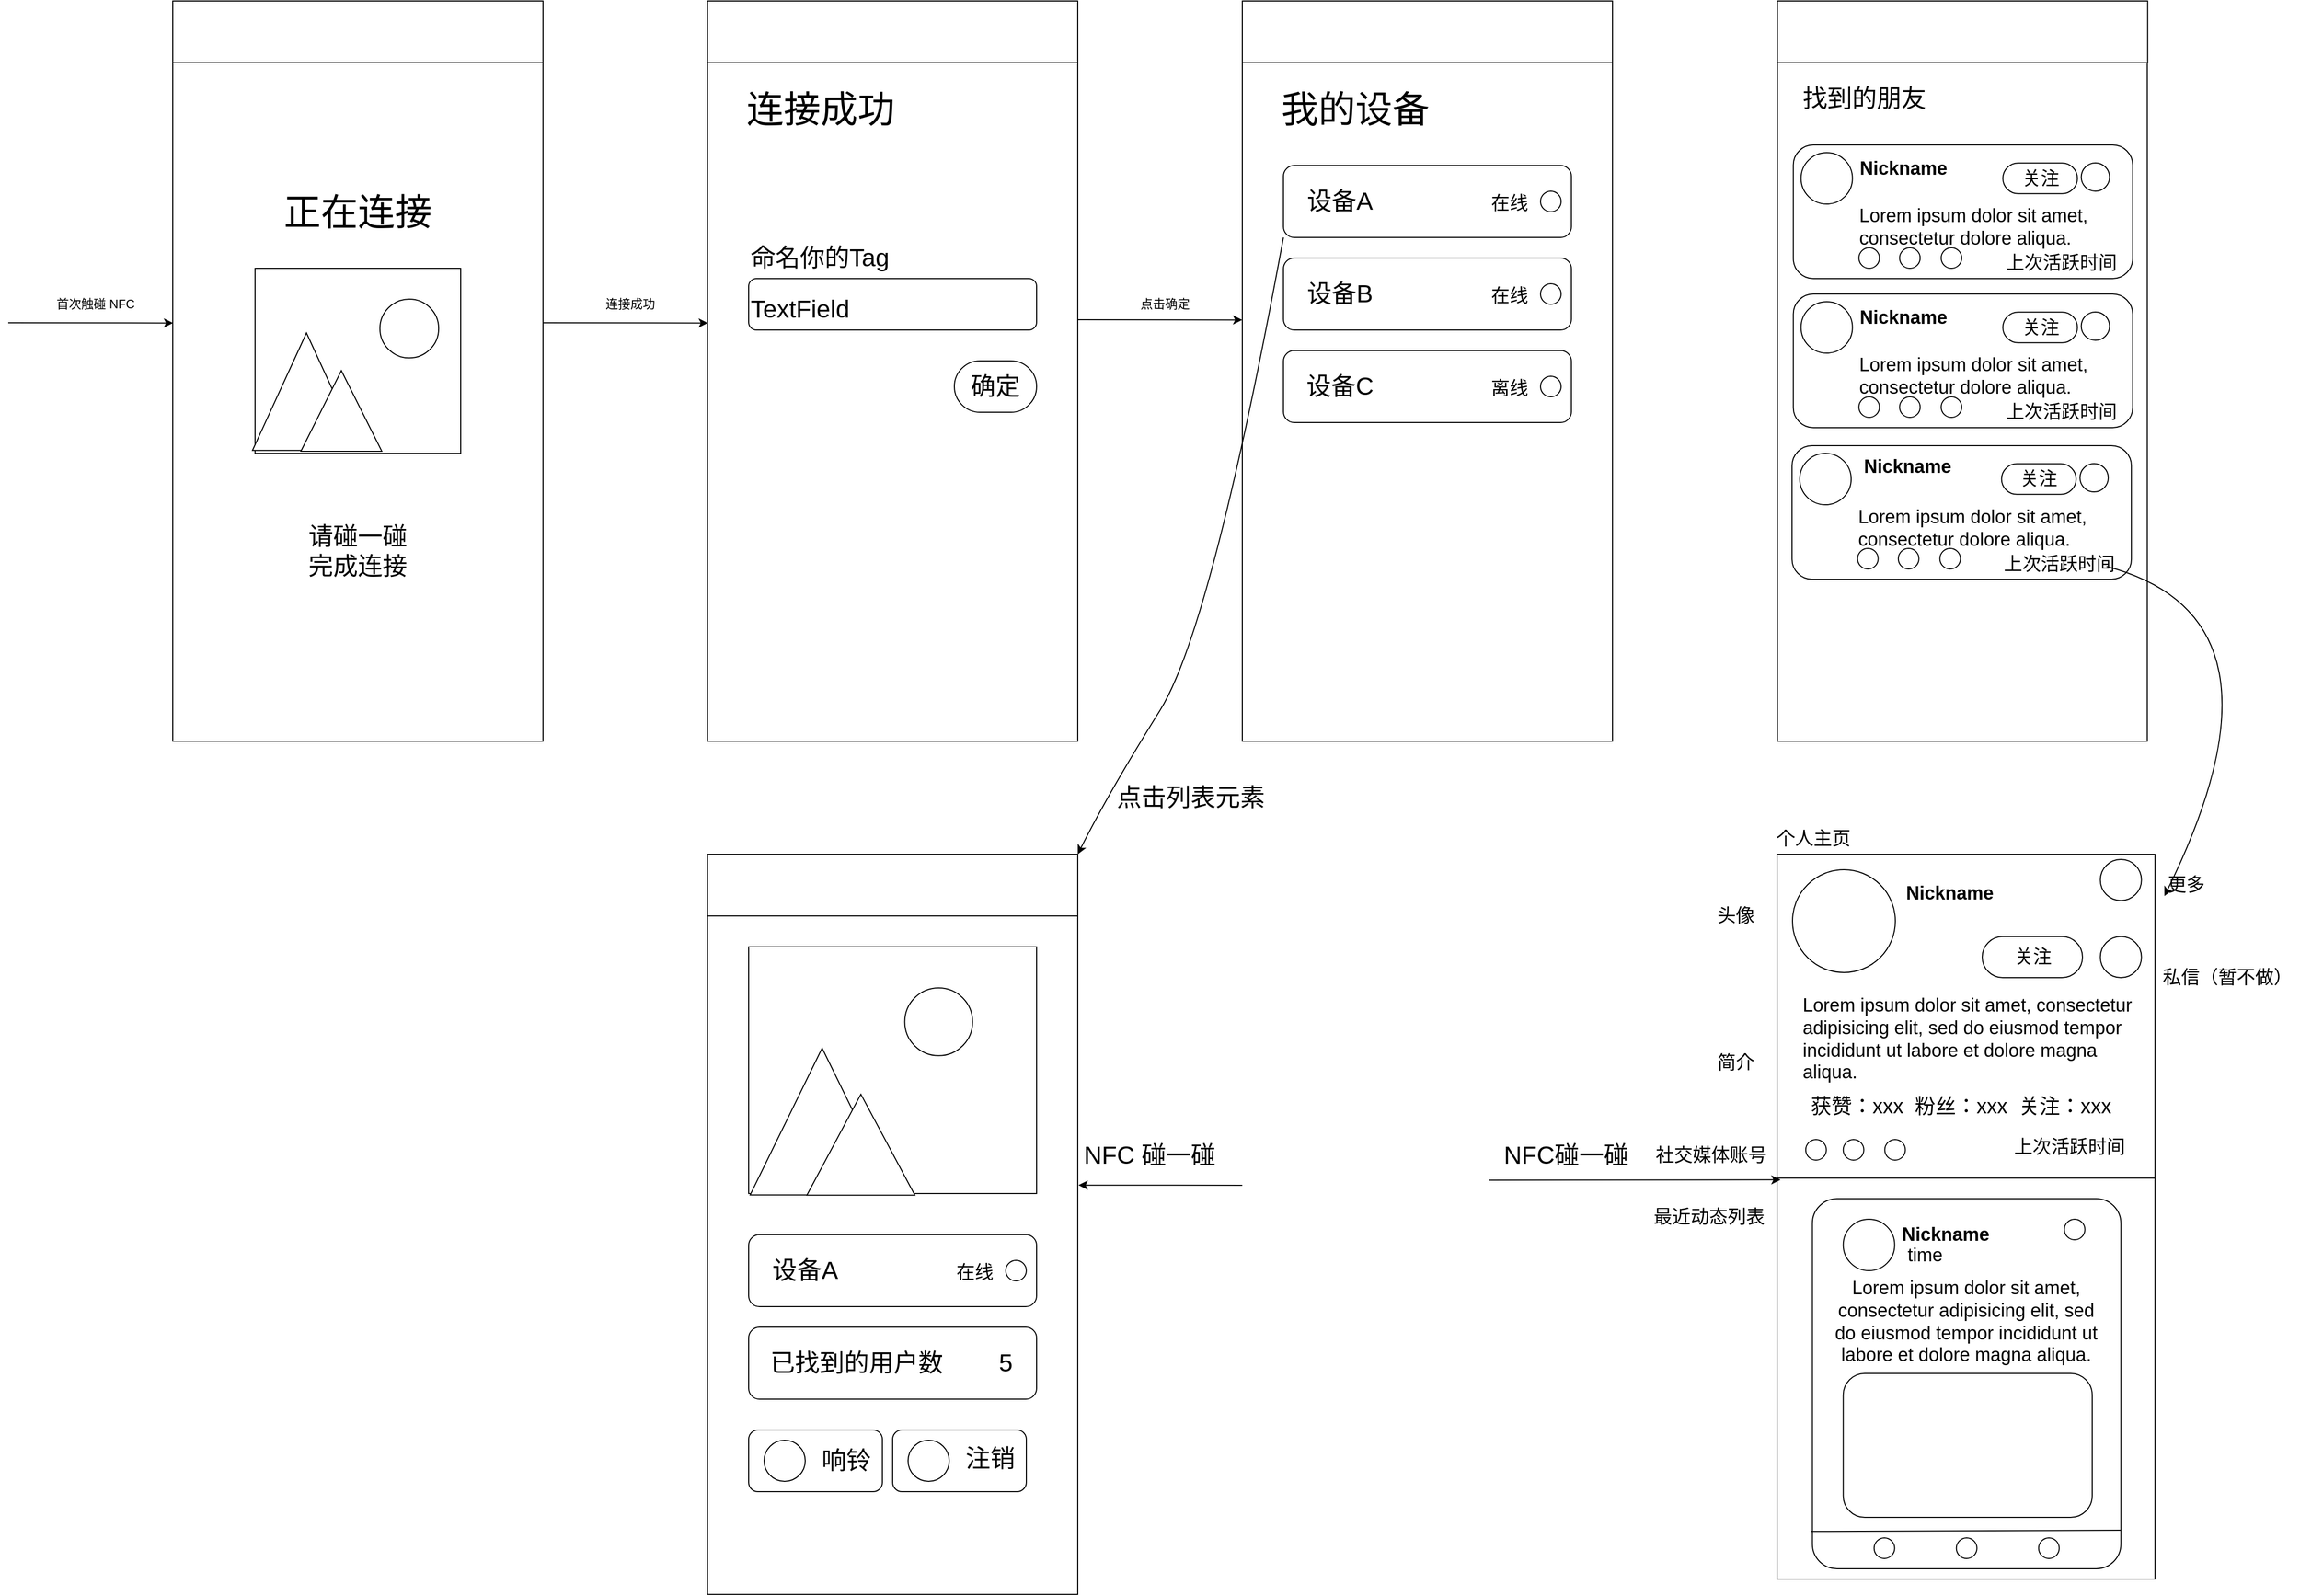 <mxfile version="20.3.1" type="github">
  <diagram id="pW3g_Fj60Vxr3pgX7Nlg" name="第 1 页">
    <mxGraphModel dx="3460" dy="1797" grid="1" gridSize="10" guides="1" tooltips="1" connect="1" arrows="1" fold="1" page="1" pageScale="1" pageWidth="2339" pageHeight="3300" math="0" shadow="0">
      <root>
        <mxCell id="0" />
        <mxCell id="1" parent="0" />
        <mxCell id="3BMHzX2iVYABwi37kjt--1" value="" style="swimlane;startSize=0;" vertex="1" parent="1">
          <mxGeometry x="200" y="80" width="360" height="720" as="geometry" />
        </mxCell>
        <mxCell id="3BMHzX2iVYABwi37kjt--2" value="" style="rounded=0;whiteSpace=wrap;html=1;" vertex="1" parent="3BMHzX2iVYABwi37kjt--1">
          <mxGeometry width="360" height="60" as="geometry" />
        </mxCell>
        <mxCell id="3BMHzX2iVYABwi37kjt--7" value="&lt;font style=&quot;font-size: 36px;&quot;&gt;正在连接&lt;/font&gt;" style="text;html=1;strokeColor=none;fillColor=none;align=center;verticalAlign=middle;whiteSpace=wrap;rounded=0;" vertex="1" parent="3BMHzX2iVYABwi37kjt--1">
          <mxGeometry x="90" y="190" width="180" height="30" as="geometry" />
        </mxCell>
        <mxCell id="3BMHzX2iVYABwi37kjt--141" value="&lt;font style=&quot;font-size: 24px;&quot;&gt;请碰一碰完成连接&lt;/font&gt;" style="text;html=1;strokeColor=none;fillColor=none;align=center;verticalAlign=middle;whiteSpace=wrap;rounded=0;fontSize=12;" vertex="1" parent="3BMHzX2iVYABwi37kjt--1">
          <mxGeometry x="120" y="520" width="120" height="30" as="geometry" />
        </mxCell>
        <mxCell id="3BMHzX2iVYABwi37kjt--147" value="" style="group" vertex="1" connectable="0" parent="3BMHzX2iVYABwi37kjt--1">
          <mxGeometry x="80" y="260" width="200" height="180" as="geometry" />
        </mxCell>
        <mxCell id="3BMHzX2iVYABwi37kjt--143" value="" style="rounded=0;whiteSpace=wrap;html=1;fontSize=18;" vertex="1" parent="3BMHzX2iVYABwi37kjt--147">
          <mxGeometry width="200" height="180" as="geometry" />
        </mxCell>
        <mxCell id="3BMHzX2iVYABwi37kjt--144" value="" style="triangle;whiteSpace=wrap;html=1;fontSize=18;rotation=-90;" vertex="1" parent="3BMHzX2iVYABwi37kjt--147">
          <mxGeometry x="-7.143" y="67.5" width="114.286" height="105" as="geometry" />
        </mxCell>
        <mxCell id="3BMHzX2iVYABwi37kjt--145" value="" style="triangle;whiteSpace=wrap;html=1;fontSize=18;rotation=-90;" vertex="1" parent="3BMHzX2iVYABwi37kjt--147">
          <mxGeometry x="44.643" y="99.375" width="78.571" height="78.75" as="geometry" />
        </mxCell>
        <mxCell id="3BMHzX2iVYABwi37kjt--146" value="" style="ellipse;whiteSpace=wrap;html=1;aspect=fixed;fontSize=18;" vertex="1" parent="3BMHzX2iVYABwi37kjt--147">
          <mxGeometry x="121.429" y="30" width="57.143" height="57.143" as="geometry" />
        </mxCell>
        <mxCell id="3BMHzX2iVYABwi37kjt--4" value="" style="endArrow=classic;html=1;rounded=0;entryX=0.001;entryY=0.435;entryDx=0;entryDy=0;entryPerimeter=0;" edge="1" parent="1" target="3BMHzX2iVYABwi37kjt--1">
          <mxGeometry width="50" height="50" relative="1" as="geometry">
            <mxPoint x="40" y="393" as="sourcePoint" />
            <mxPoint x="540" y="210" as="targetPoint" />
          </mxGeometry>
        </mxCell>
        <mxCell id="3BMHzX2iVYABwi37kjt--6" value="首次触碰 NFC" style="text;html=1;strokeColor=none;fillColor=none;align=center;verticalAlign=middle;whiteSpace=wrap;rounded=0;" vertex="1" parent="1">
          <mxGeometry x="80" y="360" width="90" height="30" as="geometry" />
        </mxCell>
        <mxCell id="3BMHzX2iVYABwi37kjt--9" value="" style="swimlane;startSize=0;" vertex="1" parent="1">
          <mxGeometry x="720" y="80" width="360" height="720" as="geometry" />
        </mxCell>
        <mxCell id="3BMHzX2iVYABwi37kjt--10" value="" style="rounded=0;whiteSpace=wrap;html=1;" vertex="1" parent="3BMHzX2iVYABwi37kjt--9">
          <mxGeometry width="360" height="60" as="geometry" />
        </mxCell>
        <mxCell id="3BMHzX2iVYABwi37kjt--11" value="&lt;font style=&quot;font-size: 36px;&quot;&gt;连接成功&lt;/font&gt;" style="text;html=1;strokeColor=none;fillColor=none;align=center;verticalAlign=middle;whiteSpace=wrap;rounded=0;" vertex="1" parent="3BMHzX2iVYABwi37kjt--9">
          <mxGeometry x="20" y="90" width="180" height="30" as="geometry" />
        </mxCell>
        <mxCell id="3BMHzX2iVYABwi37kjt--15" value="&lt;div style=&quot;&quot;&gt;&lt;span style=&quot;font-size: 24px; background-color: initial;&quot;&gt;TextField&lt;/span&gt;&lt;/div&gt;" style="rounded=1;whiteSpace=wrap;html=1;fontSize=35;align=left;" vertex="1" parent="3BMHzX2iVYABwi37kjt--9">
          <mxGeometry x="40" y="270" width="280" height="50" as="geometry" />
        </mxCell>
        <mxCell id="3BMHzX2iVYABwi37kjt--16" value="&lt;font style=&quot;font-size: 24px;&quot;&gt;命名你的Tag&lt;/font&gt;" style="text;html=1;strokeColor=none;fillColor=none;align=left;verticalAlign=middle;whiteSpace=wrap;rounded=0;fontSize=35;" vertex="1" parent="3BMHzX2iVYABwi37kjt--9">
          <mxGeometry x="40" y="230" width="170" height="30" as="geometry" />
        </mxCell>
        <mxCell id="3BMHzX2iVYABwi37kjt--17" value="确定" style="rounded=1;whiteSpace=wrap;html=1;fontSize=24;arcSize=50;" vertex="1" parent="3BMHzX2iVYABwi37kjt--9">
          <mxGeometry x="240" y="350" width="80" height="50" as="geometry" />
        </mxCell>
        <mxCell id="3BMHzX2iVYABwi37kjt--13" value="" style="endArrow=classic;html=1;rounded=0;entryX=0.001;entryY=0.435;entryDx=0;entryDy=0;entryPerimeter=0;" edge="1" parent="1" target="3BMHzX2iVYABwi37kjt--9">
          <mxGeometry width="50" height="50" relative="1" as="geometry">
            <mxPoint x="560" y="393" as="sourcePoint" />
            <mxPoint x="1060" y="210" as="targetPoint" />
          </mxGeometry>
        </mxCell>
        <mxCell id="3BMHzX2iVYABwi37kjt--14" value="连接成功" style="text;html=1;strokeColor=none;fillColor=none;align=center;verticalAlign=middle;whiteSpace=wrap;rounded=0;" vertex="1" parent="1">
          <mxGeometry x="600" y="360" width="90" height="30" as="geometry" />
        </mxCell>
        <mxCell id="3BMHzX2iVYABwi37kjt--18" value="" style="swimlane;startSize=0;" vertex="1" parent="1">
          <mxGeometry x="1240" y="80" width="360" height="720" as="geometry" />
        </mxCell>
        <mxCell id="3BMHzX2iVYABwi37kjt--19" value="" style="rounded=0;whiteSpace=wrap;html=1;" vertex="1" parent="3BMHzX2iVYABwi37kjt--18">
          <mxGeometry width="360" height="60" as="geometry" />
        </mxCell>
        <mxCell id="3BMHzX2iVYABwi37kjt--20" value="&lt;font style=&quot;font-size: 36px;&quot;&gt;我的设备&lt;/font&gt;" style="text;html=1;strokeColor=none;fillColor=none;align=center;verticalAlign=middle;whiteSpace=wrap;rounded=0;" vertex="1" parent="3BMHzX2iVYABwi37kjt--18">
          <mxGeometry x="20" y="90" width="180" height="30" as="geometry" />
        </mxCell>
        <mxCell id="3BMHzX2iVYABwi37kjt--27" value="" style="rounded=1;whiteSpace=wrap;html=1;fontSize=24;align=left;" vertex="1" parent="3BMHzX2iVYABwi37kjt--18">
          <mxGeometry x="40" y="160" width="280" height="70" as="geometry" />
        </mxCell>
        <mxCell id="3BMHzX2iVYABwi37kjt--28" value="设备A" style="text;html=1;strokeColor=none;fillColor=none;align=center;verticalAlign=middle;whiteSpace=wrap;rounded=0;fontSize=24;" vertex="1" parent="3BMHzX2iVYABwi37kjt--18">
          <mxGeometry x="60" y="180" width="70" height="30" as="geometry" />
        </mxCell>
        <mxCell id="3BMHzX2iVYABwi37kjt--29" value="&lt;font style=&quot;font-size: 18px;&quot;&gt;在线&lt;/font&gt;" style="text;html=1;strokeColor=none;fillColor=none;align=center;verticalAlign=middle;whiteSpace=wrap;rounded=0;fontSize=24;" vertex="1" parent="3BMHzX2iVYABwi37kjt--18">
          <mxGeometry x="230" y="180" width="60" height="30" as="geometry" />
        </mxCell>
        <mxCell id="3BMHzX2iVYABwi37kjt--31" value="" style="ellipse;whiteSpace=wrap;html=1;aspect=fixed;fontSize=18;" vertex="1" parent="3BMHzX2iVYABwi37kjt--18">
          <mxGeometry x="290" y="185" width="20" height="20" as="geometry" />
        </mxCell>
        <mxCell id="3BMHzX2iVYABwi37kjt--36" value="" style="rounded=1;whiteSpace=wrap;html=1;fontSize=24;align=left;" vertex="1" parent="3BMHzX2iVYABwi37kjt--18">
          <mxGeometry x="40" y="250" width="280" height="70" as="geometry" />
        </mxCell>
        <mxCell id="3BMHzX2iVYABwi37kjt--37" value="设备B" style="text;html=1;strokeColor=none;fillColor=none;align=center;verticalAlign=middle;whiteSpace=wrap;rounded=0;fontSize=24;" vertex="1" parent="3BMHzX2iVYABwi37kjt--18">
          <mxGeometry x="60" y="270" width="70" height="30" as="geometry" />
        </mxCell>
        <mxCell id="3BMHzX2iVYABwi37kjt--38" value="&lt;font style=&quot;font-size: 18px;&quot;&gt;在线&lt;/font&gt;" style="text;html=1;strokeColor=none;fillColor=none;align=center;verticalAlign=middle;whiteSpace=wrap;rounded=0;fontSize=24;" vertex="1" parent="3BMHzX2iVYABwi37kjt--18">
          <mxGeometry x="230" y="270" width="60" height="30" as="geometry" />
        </mxCell>
        <mxCell id="3BMHzX2iVYABwi37kjt--39" value="" style="ellipse;whiteSpace=wrap;html=1;aspect=fixed;fontSize=18;" vertex="1" parent="3BMHzX2iVYABwi37kjt--18">
          <mxGeometry x="290" y="275" width="20" height="20" as="geometry" />
        </mxCell>
        <mxCell id="3BMHzX2iVYABwi37kjt--40" value="" style="rounded=1;whiteSpace=wrap;html=1;fontSize=24;align=left;" vertex="1" parent="3BMHzX2iVYABwi37kjt--18">
          <mxGeometry x="40" y="340" width="280" height="70" as="geometry" />
        </mxCell>
        <mxCell id="3BMHzX2iVYABwi37kjt--41" value="设备C" style="text;html=1;strokeColor=none;fillColor=none;align=center;verticalAlign=middle;whiteSpace=wrap;rounded=0;fontSize=24;" vertex="1" parent="3BMHzX2iVYABwi37kjt--18">
          <mxGeometry x="60" y="360" width="70" height="30" as="geometry" />
        </mxCell>
        <mxCell id="3BMHzX2iVYABwi37kjt--42" value="&lt;span style=&quot;font-size: 18px;&quot;&gt;离线&lt;/span&gt;" style="text;html=1;strokeColor=none;fillColor=none;align=center;verticalAlign=middle;whiteSpace=wrap;rounded=0;fontSize=24;" vertex="1" parent="3BMHzX2iVYABwi37kjt--18">
          <mxGeometry x="230" y="360" width="60" height="30" as="geometry" />
        </mxCell>
        <mxCell id="3BMHzX2iVYABwi37kjt--43" value="" style="ellipse;whiteSpace=wrap;html=1;aspect=fixed;fontSize=18;" vertex="1" parent="3BMHzX2iVYABwi37kjt--18">
          <mxGeometry x="290" y="365" width="20" height="20" as="geometry" />
        </mxCell>
        <mxCell id="3BMHzX2iVYABwi37kjt--25" value="" style="endArrow=classic;html=1;rounded=0;entryX=0.001;entryY=0.435;entryDx=0;entryDy=0;entryPerimeter=0;" edge="1" parent="1">
          <mxGeometry width="50" height="50" relative="1" as="geometry">
            <mxPoint x="1079.64" y="390" as="sourcePoint" />
            <mxPoint x="1240" y="390.2" as="targetPoint" />
          </mxGeometry>
        </mxCell>
        <mxCell id="3BMHzX2iVYABwi37kjt--26" value="点击确定" style="text;html=1;strokeColor=none;fillColor=none;align=center;verticalAlign=middle;whiteSpace=wrap;rounded=0;" vertex="1" parent="1">
          <mxGeometry x="1120" y="360" width="90" height="30" as="geometry" />
        </mxCell>
        <mxCell id="3BMHzX2iVYABwi37kjt--44" value="" style="swimlane;startSize=0;" vertex="1" parent="1">
          <mxGeometry x="1760.36" y="80" width="359.64" height="720" as="geometry" />
        </mxCell>
        <mxCell id="3BMHzX2iVYABwi37kjt--45" value="" style="rounded=0;whiteSpace=wrap;html=1;" vertex="1" parent="3BMHzX2iVYABwi37kjt--44">
          <mxGeometry width="360" height="60" as="geometry" />
        </mxCell>
        <mxCell id="3BMHzX2iVYABwi37kjt--67" value="&lt;font style=&quot;font-size: 24px;&quot;&gt;找到的朋友&lt;/font&gt;" style="text;html=1;strokeColor=none;fillColor=none;align=center;verticalAlign=middle;whiteSpace=wrap;rounded=0;fontSize=18;" vertex="1" parent="3BMHzX2iVYABwi37kjt--44">
          <mxGeometry x="19.64" y="80" width="130" height="30" as="geometry" />
        </mxCell>
        <mxCell id="3BMHzX2iVYABwi37kjt--151" value="" style="rounded=1;whiteSpace=wrap;html=1;fontSize=18;gradientColor=none;" vertex="1" parent="3BMHzX2iVYABwi37kjt--44">
          <mxGeometry x="15.45" y="285" width="330" height="130" as="geometry" />
        </mxCell>
        <mxCell id="3BMHzX2iVYABwi37kjt--152" value="" style="ellipse;whiteSpace=wrap;html=1;aspect=fixed;rounded=1;fontSize=36;gradientColor=none;" vertex="1" parent="3BMHzX2iVYABwi37kjt--44">
          <mxGeometry x="22.95" y="292.5" width="50" height="50" as="geometry" />
        </mxCell>
        <mxCell id="3BMHzX2iVYABwi37kjt--153" value="Nickname" style="text;html=1;strokeColor=none;fillColor=none;align=center;verticalAlign=middle;whiteSpace=wrap;rounded=0;fontSize=18;fontStyle=1" vertex="1" parent="3BMHzX2iVYABwi37kjt--44">
          <mxGeometry x="92.95" y="292.5" width="60" height="30" as="geometry" />
        </mxCell>
        <mxCell id="3BMHzX2iVYABwi37kjt--154" value="&lt;span style=&quot;&quot;&gt;Lorem ipsum dolor sit amet, consectetur dolore aliqua.&lt;/span&gt;" style="text;html=1;strokeColor=none;fillColor=none;align=left;verticalAlign=middle;whiteSpace=wrap;rounded=0;fontSize=18;" vertex="1" parent="3BMHzX2iVYABwi37kjt--44">
          <mxGeometry x="77.95" y="350" width="261.25" height="30" as="geometry" />
        </mxCell>
        <mxCell id="3BMHzX2iVYABwi37kjt--155" value="上次活跃时间" style="text;html=1;strokeColor=none;fillColor=none;align=center;verticalAlign=middle;whiteSpace=wrap;rounded=0;fontSize=18;" vertex="1" parent="3BMHzX2iVYABwi37kjt--44">
          <mxGeometry x="219.2" y="385" width="112.5" height="30" as="geometry" />
        </mxCell>
        <mxCell id="3BMHzX2iVYABwi37kjt--156" value="关注" style="rounded=1;whiteSpace=wrap;html=1;fontSize=18;gradientColor=none;arcSize=50;" vertex="1" parent="3BMHzX2iVYABwi37kjt--44">
          <mxGeometry x="219.2" y="302.63" width="72.5" height="29.74" as="geometry" />
        </mxCell>
        <mxCell id="3BMHzX2iVYABwi37kjt--157" value="" style="ellipse;whiteSpace=wrap;html=1;aspect=fixed;rounded=1;fontSize=18;gradientColor=none;" vertex="1" parent="3BMHzX2iVYABwi37kjt--44">
          <mxGeometry x="79.2" y="385" width="20" height="20" as="geometry" />
        </mxCell>
        <mxCell id="3BMHzX2iVYABwi37kjt--158" value="" style="ellipse;whiteSpace=wrap;html=1;aspect=fixed;rounded=1;fontSize=18;gradientColor=none;" vertex="1" parent="3BMHzX2iVYABwi37kjt--44">
          <mxGeometry x="118.8" y="385" width="20" height="20" as="geometry" />
        </mxCell>
        <mxCell id="3BMHzX2iVYABwi37kjt--159" value="" style="ellipse;whiteSpace=wrap;html=1;aspect=fixed;rounded=1;fontSize=18;gradientColor=none;" vertex="1" parent="3BMHzX2iVYABwi37kjt--44">
          <mxGeometry x="159.2" y="385" width="20" height="20" as="geometry" />
        </mxCell>
        <mxCell id="3BMHzX2iVYABwi37kjt--160" value="" style="ellipse;whiteSpace=wrap;html=1;aspect=fixed;rounded=1;fontSize=18;gradientColor=none;" vertex="1" parent="3BMHzX2iVYABwi37kjt--44">
          <mxGeometry x="295.45" y="302.5" width="27.5" height="27.5" as="geometry" />
        </mxCell>
        <mxCell id="3BMHzX2iVYABwi37kjt--162" value="" style="rounded=1;whiteSpace=wrap;html=1;fontSize=18;gradientColor=none;" vertex="1" parent="3BMHzX2iVYABwi37kjt--44">
          <mxGeometry x="14.2" y="432.5" width="330" height="130" as="geometry" />
        </mxCell>
        <mxCell id="3BMHzX2iVYABwi37kjt--163" value="" style="ellipse;whiteSpace=wrap;html=1;aspect=fixed;rounded=1;fontSize=36;gradientColor=none;" vertex="1" parent="3BMHzX2iVYABwi37kjt--44">
          <mxGeometry x="21.7" y="440" width="50" height="50" as="geometry" />
        </mxCell>
        <mxCell id="3BMHzX2iVYABwi37kjt--164" value="Nickname" style="text;html=1;strokeColor=none;fillColor=none;align=center;verticalAlign=middle;whiteSpace=wrap;rounded=0;fontSize=18;fontStyle=1" vertex="1" parent="3BMHzX2iVYABwi37kjt--44">
          <mxGeometry x="96.3" y="437.5" width="60" height="30" as="geometry" />
        </mxCell>
        <mxCell id="3BMHzX2iVYABwi37kjt--165" value="&lt;span style=&quot;&quot;&gt;Lorem ipsum dolor sit amet, consectetur dolore aliqua.&lt;/span&gt;" style="text;html=1;strokeColor=none;fillColor=none;align=left;verticalAlign=middle;whiteSpace=wrap;rounded=0;fontSize=18;" vertex="1" parent="3BMHzX2iVYABwi37kjt--44">
          <mxGeometry x="76.7" y="497.5" width="261.25" height="30" as="geometry" />
        </mxCell>
        <mxCell id="3BMHzX2iVYABwi37kjt--166" value="上次活跃时间" style="text;html=1;strokeColor=none;fillColor=none;align=center;verticalAlign=middle;whiteSpace=wrap;rounded=0;fontSize=18;" vertex="1" parent="3BMHzX2iVYABwi37kjt--44">
          <mxGeometry x="217.95" y="532.5" width="112.5" height="30" as="geometry" />
        </mxCell>
        <mxCell id="3BMHzX2iVYABwi37kjt--167" value="关注" style="rounded=1;whiteSpace=wrap;html=1;fontSize=18;gradientColor=none;arcSize=50;" vertex="1" parent="3BMHzX2iVYABwi37kjt--44">
          <mxGeometry x="217.95" y="450.13" width="72.5" height="29.74" as="geometry" />
        </mxCell>
        <mxCell id="3BMHzX2iVYABwi37kjt--168" value="" style="ellipse;whiteSpace=wrap;html=1;aspect=fixed;rounded=1;fontSize=18;gradientColor=none;" vertex="1" parent="3BMHzX2iVYABwi37kjt--44">
          <mxGeometry x="77.95" y="532.5" width="20" height="20" as="geometry" />
        </mxCell>
        <mxCell id="3BMHzX2iVYABwi37kjt--169" value="" style="ellipse;whiteSpace=wrap;html=1;aspect=fixed;rounded=1;fontSize=18;gradientColor=none;" vertex="1" parent="3BMHzX2iVYABwi37kjt--44">
          <mxGeometry x="117.55" y="532.5" width="20" height="20" as="geometry" />
        </mxCell>
        <mxCell id="3BMHzX2iVYABwi37kjt--170" value="" style="ellipse;whiteSpace=wrap;html=1;aspect=fixed;rounded=1;fontSize=18;gradientColor=none;" vertex="1" parent="3BMHzX2iVYABwi37kjt--44">
          <mxGeometry x="157.95" y="532.5" width="20" height="20" as="geometry" />
        </mxCell>
        <mxCell id="3BMHzX2iVYABwi37kjt--171" value="" style="ellipse;whiteSpace=wrap;html=1;aspect=fixed;rounded=1;fontSize=18;gradientColor=none;" vertex="1" parent="3BMHzX2iVYABwi37kjt--44">
          <mxGeometry x="294.2" y="450" width="27.5" height="27.5" as="geometry" />
        </mxCell>
        <mxCell id="3BMHzX2iVYABwi37kjt--179" value="" style="rounded=1;whiteSpace=wrap;html=1;fontSize=18;gradientColor=none;" vertex="1" parent="3BMHzX2iVYABwi37kjt--44">
          <mxGeometry x="15.45" y="140" width="330" height="130" as="geometry" />
        </mxCell>
        <mxCell id="3BMHzX2iVYABwi37kjt--180" value="" style="ellipse;whiteSpace=wrap;html=1;aspect=fixed;rounded=1;fontSize=36;gradientColor=none;" vertex="1" parent="3BMHzX2iVYABwi37kjt--44">
          <mxGeometry x="22.95" y="147.5" width="50" height="50" as="geometry" />
        </mxCell>
        <mxCell id="3BMHzX2iVYABwi37kjt--181" value="Nickname" style="text;html=1;strokeColor=none;fillColor=none;align=center;verticalAlign=middle;whiteSpace=wrap;rounded=0;fontSize=18;fontStyle=1" vertex="1" parent="3BMHzX2iVYABwi37kjt--44">
          <mxGeometry x="92.95" y="147.5" width="60" height="30" as="geometry" />
        </mxCell>
        <mxCell id="3BMHzX2iVYABwi37kjt--182" value="&lt;span style=&quot;&quot;&gt;Lorem ipsum dolor sit amet, consectetur dolore aliqua.&lt;/span&gt;" style="text;html=1;strokeColor=none;fillColor=none;align=left;verticalAlign=middle;whiteSpace=wrap;rounded=0;fontSize=18;" vertex="1" parent="3BMHzX2iVYABwi37kjt--44">
          <mxGeometry x="77.95" y="205" width="261.25" height="30" as="geometry" />
        </mxCell>
        <mxCell id="3BMHzX2iVYABwi37kjt--183" value="上次活跃时间" style="text;html=1;strokeColor=none;fillColor=none;align=center;verticalAlign=middle;whiteSpace=wrap;rounded=0;fontSize=18;" vertex="1" parent="3BMHzX2iVYABwi37kjt--44">
          <mxGeometry x="219.2" y="240" width="112.5" height="30" as="geometry" />
        </mxCell>
        <mxCell id="3BMHzX2iVYABwi37kjt--184" value="关注" style="rounded=1;whiteSpace=wrap;html=1;fontSize=18;gradientColor=none;arcSize=50;" vertex="1" parent="3BMHzX2iVYABwi37kjt--44">
          <mxGeometry x="219.2" y="157.63" width="72.5" height="29.74" as="geometry" />
        </mxCell>
        <mxCell id="3BMHzX2iVYABwi37kjt--185" value="" style="ellipse;whiteSpace=wrap;html=1;aspect=fixed;rounded=1;fontSize=18;gradientColor=none;" vertex="1" parent="3BMHzX2iVYABwi37kjt--44">
          <mxGeometry x="79.2" y="240" width="20" height="20" as="geometry" />
        </mxCell>
        <mxCell id="3BMHzX2iVYABwi37kjt--186" value="" style="ellipse;whiteSpace=wrap;html=1;aspect=fixed;rounded=1;fontSize=18;gradientColor=none;" vertex="1" parent="3BMHzX2iVYABwi37kjt--44">
          <mxGeometry x="118.8" y="240" width="20" height="20" as="geometry" />
        </mxCell>
        <mxCell id="3BMHzX2iVYABwi37kjt--187" value="" style="ellipse;whiteSpace=wrap;html=1;aspect=fixed;rounded=1;fontSize=18;gradientColor=none;" vertex="1" parent="3BMHzX2iVYABwi37kjt--44">
          <mxGeometry x="159.2" y="240" width="20" height="20" as="geometry" />
        </mxCell>
        <mxCell id="3BMHzX2iVYABwi37kjt--188" value="" style="ellipse;whiteSpace=wrap;html=1;aspect=fixed;rounded=1;fontSize=18;gradientColor=none;" vertex="1" parent="3BMHzX2iVYABwi37kjt--44">
          <mxGeometry x="295.45" y="157.5" width="27.5" height="27.5" as="geometry" />
        </mxCell>
        <mxCell id="3BMHzX2iVYABwi37kjt--84" value="" style="curved=1;endArrow=classic;html=1;rounded=0;fontSize=12;exitX=1;exitY=0.5;exitDx=0;exitDy=0;entryX=1.025;entryY=0.129;entryDx=0;entryDy=0;entryPerimeter=0;" edge="1" parent="1" target="3BMHzX2iVYABwi37kjt--107">
          <mxGeometry width="50" height="50" relative="1" as="geometry">
            <mxPoint x="2080.36" y="630" as="sourcePoint" />
            <mxPoint x="2120" y="970" as="targetPoint" />
            <Array as="points">
              <mxPoint x="2270" y="680" />
            </Array>
          </mxGeometry>
        </mxCell>
        <mxCell id="3BMHzX2iVYABwi37kjt--106" value="" style="rounded=0;whiteSpace=wrap;html=1;" vertex="1" parent="1">
          <mxGeometry x="1760" y="910" width="367.5" height="705" as="geometry" />
        </mxCell>
        <mxCell id="3BMHzX2iVYABwi37kjt--107" value="" style="rounded=0;whiteSpace=wrap;html=1;fontSize=18;gradientColor=none;" vertex="1" parent="1">
          <mxGeometry x="1760" y="910" width="367.5" height="315" as="geometry" />
        </mxCell>
        <mxCell id="3BMHzX2iVYABwi37kjt--108" value="" style="ellipse;whiteSpace=wrap;html=1;aspect=fixed;rounded=1;fontSize=36;gradientColor=none;" vertex="1" parent="1">
          <mxGeometry x="1775" y="925" width="100" height="100" as="geometry" />
        </mxCell>
        <mxCell id="3BMHzX2iVYABwi37kjt--109" value="关注" style="rounded=1;whiteSpace=wrap;html=1;fontSize=18;gradientColor=none;arcSize=50;" vertex="1" parent="1">
          <mxGeometry x="1959.5" y="990" width="97.5" height="40" as="geometry" />
        </mxCell>
        <mxCell id="3BMHzX2iVYABwi37kjt--110" value="Nickname" style="text;html=1;strokeColor=none;fillColor=none;align=center;verticalAlign=middle;whiteSpace=wrap;rounded=0;fontSize=18;fontStyle=1" vertex="1" parent="1">
          <mxGeometry x="1897.5" y="932.5" width="60" height="30" as="geometry" />
        </mxCell>
        <mxCell id="3BMHzX2iVYABwi37kjt--111" value="简介" style="text;html=1;strokeColor=none;fillColor=none;align=center;verticalAlign=middle;whiteSpace=wrap;rounded=0;fontSize=18;" vertex="1" parent="1">
          <mxGeometry x="1690" y="1097.5" width="60" height="30" as="geometry" />
        </mxCell>
        <mxCell id="3BMHzX2iVYABwi37kjt--112" value="&lt;span style=&quot;&quot;&gt;Lorem ipsum dolor sit amet, consectetur adipisicing elit, sed do eiusmod tempor incididunt ut labore et dolore magna aliqua.&lt;/span&gt;" style="text;html=1;strokeColor=none;fillColor=none;align=left;verticalAlign=middle;whiteSpace=wrap;rounded=0;fontSize=18;" vertex="1" parent="1">
          <mxGeometry x="1782.5" y="1075" width="322.5" height="30" as="geometry" />
        </mxCell>
        <mxCell id="3BMHzX2iVYABwi37kjt--113" value="" style="ellipse;whiteSpace=wrap;html=1;aspect=fixed;rounded=1;fontSize=18;gradientColor=none;" vertex="1" parent="1">
          <mxGeometry x="2074.35" y="990" width="40" height="40" as="geometry" />
        </mxCell>
        <mxCell id="3BMHzX2iVYABwi37kjt--114" value="头像" style="text;html=1;strokeColor=none;fillColor=none;align=center;verticalAlign=middle;whiteSpace=wrap;rounded=0;fontSize=18;" vertex="1" parent="1">
          <mxGeometry x="1690" y="955" width="60" height="30" as="geometry" />
        </mxCell>
        <mxCell id="3BMHzX2iVYABwi37kjt--115" value="私信（暂不做）" style="text;html=1;strokeColor=none;fillColor=none;align=center;verticalAlign=middle;whiteSpace=wrap;rounded=0;fontSize=18;" vertex="1" parent="1">
          <mxGeometry x="2127.5" y="1015" width="140" height="30" as="geometry" />
        </mxCell>
        <mxCell id="3BMHzX2iVYABwi37kjt--116" value="&lt;font style=&quot;font-size: 20px;&quot;&gt;获赞：xxx&amp;nbsp; 粉丝：xxx&amp;nbsp; 关注：xxx&lt;/font&gt;" style="text;html=1;strokeColor=none;fillColor=none;align=center;verticalAlign=middle;whiteSpace=wrap;rounded=0;fontSize=18;" vertex="1" parent="1">
          <mxGeometry x="1753.95" y="1140" width="370" height="30" as="geometry" />
        </mxCell>
        <mxCell id="3BMHzX2iVYABwi37kjt--117" value="" style="ellipse;whiteSpace=wrap;html=1;aspect=fixed;rounded=1;fontSize=18;gradientColor=none;" vertex="1" parent="1">
          <mxGeometry x="1787.9" y="1187.5" width="20" height="20" as="geometry" />
        </mxCell>
        <mxCell id="3BMHzX2iVYABwi37kjt--118" value="" style="ellipse;whiteSpace=wrap;html=1;aspect=fixed;rounded=1;fontSize=18;gradientColor=none;" vertex="1" parent="1">
          <mxGeometry x="1824.35" y="1187.5" width="20" height="20" as="geometry" />
        </mxCell>
        <mxCell id="3BMHzX2iVYABwi37kjt--119" value="" style="ellipse;whiteSpace=wrap;html=1;aspect=fixed;rounded=1;fontSize=18;gradientColor=none;" vertex="1" parent="1">
          <mxGeometry x="1864.75" y="1187.5" width="20" height="20" as="geometry" />
        </mxCell>
        <mxCell id="3BMHzX2iVYABwi37kjt--120" value="社交媒体账号" style="text;html=1;strokeColor=none;fillColor=none;align=center;verticalAlign=middle;whiteSpace=wrap;rounded=0;fontSize=18;" vertex="1" parent="1">
          <mxGeometry x="1608.95" y="1187.5" width="173.55" height="30" as="geometry" />
        </mxCell>
        <mxCell id="3BMHzX2iVYABwi37kjt--121" value="上次活跃时间" style="text;html=1;strokeColor=none;fillColor=none;align=center;verticalAlign=middle;whiteSpace=wrap;rounded=0;fontSize=18;" vertex="1" parent="1">
          <mxGeometry x="1977.5" y="1180" width="132.5" height="30" as="geometry" />
        </mxCell>
        <mxCell id="3BMHzX2iVYABwi37kjt--122" value="" style="rounded=1;whiteSpace=wrap;html=1;arcSize=8;" vertex="1" parent="1">
          <mxGeometry x="1794.35" y="1245" width="300" height="360" as="geometry" />
        </mxCell>
        <mxCell id="3BMHzX2iVYABwi37kjt--123" value="" style="ellipse;whiteSpace=wrap;html=1;aspect=fixed;rounded=1;fontSize=36;gradientColor=none;" vertex="1" parent="1">
          <mxGeometry x="1824.35" y="1265" width="50" height="50" as="geometry" />
        </mxCell>
        <mxCell id="3BMHzX2iVYABwi37kjt--124" value="Nickname" style="text;html=1;strokeColor=none;fillColor=none;align=center;verticalAlign=middle;whiteSpace=wrap;rounded=0;fontSize=18;fontStyle=1" vertex="1" parent="1">
          <mxGeometry x="1894.35" y="1265" width="60" height="30" as="geometry" />
        </mxCell>
        <mxCell id="3BMHzX2iVYABwi37kjt--125" value="time" style="text;html=1;strokeColor=none;fillColor=none;align=center;verticalAlign=middle;whiteSpace=wrap;rounded=0;fontSize=18;" vertex="1" parent="1">
          <mxGeometry x="1874.35" y="1285" width="60" height="30" as="geometry" />
        </mxCell>
        <mxCell id="3BMHzX2iVYABwi37kjt--126" value="&lt;span style=&quot;text-align: left;&quot;&gt;Lorem ipsum dolor sit amet, consectetur adipisicing elit, sed do eiusmod tempor incididunt ut labore et dolore magna aliqua.&lt;/span&gt;" style="text;html=1;strokeColor=none;fillColor=none;align=center;verticalAlign=middle;whiteSpace=wrap;rounded=0;fontSize=18;" vertex="1" parent="1">
          <mxGeometry x="1814.35" y="1350" width="260" height="30" as="geometry" />
        </mxCell>
        <mxCell id="3BMHzX2iVYABwi37kjt--127" value="" style="ellipse;whiteSpace=wrap;html=1;aspect=fixed;rounded=1;fontSize=18;gradientColor=none;" vertex="1" parent="1">
          <mxGeometry x="1854.35" y="1575" width="20" height="20" as="geometry" />
        </mxCell>
        <mxCell id="3BMHzX2iVYABwi37kjt--128" value="" style="ellipse;whiteSpace=wrap;html=1;aspect=fixed;rounded=1;fontSize=18;gradientColor=none;" vertex="1" parent="1">
          <mxGeometry x="1934.35" y="1575" width="20" height="20" as="geometry" />
        </mxCell>
        <mxCell id="3BMHzX2iVYABwi37kjt--129" value="" style="ellipse;whiteSpace=wrap;html=1;aspect=fixed;rounded=1;fontSize=18;gradientColor=none;" vertex="1" parent="1">
          <mxGeometry x="2014.35" y="1575" width="20" height="20" as="geometry" />
        </mxCell>
        <mxCell id="3BMHzX2iVYABwi37kjt--130" value="" style="endArrow=none;html=1;rounded=0;fontSize=18;exitX=-0.004;exitY=0.899;exitDx=0;exitDy=0;exitPerimeter=0;entryX=1;entryY=0.896;entryDx=0;entryDy=0;entryPerimeter=0;" edge="1" parent="1" source="3BMHzX2iVYABwi37kjt--122" target="3BMHzX2iVYABwi37kjt--122">
          <mxGeometry width="50" height="50" relative="1" as="geometry">
            <mxPoint x="1764.35" y="1545" as="sourcePoint" />
            <mxPoint x="1934.35" y="1395" as="targetPoint" />
          </mxGeometry>
        </mxCell>
        <mxCell id="3BMHzX2iVYABwi37kjt--131" value="" style="ellipse;whiteSpace=wrap;html=1;aspect=fixed;rounded=1;fontSize=18;gradientColor=none;" vertex="1" parent="1">
          <mxGeometry x="2039.35" y="1265" width="20" height="20" as="geometry" />
        </mxCell>
        <mxCell id="3BMHzX2iVYABwi37kjt--132" value="" style="rounded=1;whiteSpace=wrap;html=1;fontSize=18;gradientColor=none;" vertex="1" parent="1">
          <mxGeometry x="1824.35" y="1415" width="242.1" height="140" as="geometry" />
        </mxCell>
        <mxCell id="3BMHzX2iVYABwi37kjt--133" value="" style="ellipse;whiteSpace=wrap;html=1;aspect=fixed;rounded=1;fontSize=18;gradientColor=none;" vertex="1" parent="1">
          <mxGeometry x="2074.35" y="915" width="40" height="40" as="geometry" />
        </mxCell>
        <mxCell id="3BMHzX2iVYABwi37kjt--134" value="更多" style="text;html=1;strokeColor=none;fillColor=none;align=center;verticalAlign=middle;whiteSpace=wrap;rounded=0;fontSize=18;" vertex="1" parent="1">
          <mxGeometry x="2127.5" y="925" width="60" height="30" as="geometry" />
        </mxCell>
        <mxCell id="3BMHzX2iVYABwi37kjt--135" value="最近动态列表" style="text;html=1;strokeColor=none;fillColor=none;align=center;verticalAlign=middle;whiteSpace=wrap;rounded=0;fontSize=18;" vertex="1" parent="1">
          <mxGeometry x="1630" y="1247.5" width="127.5" height="30" as="geometry" />
        </mxCell>
        <mxCell id="3BMHzX2iVYABwi37kjt--136" value="个人主页" style="text;html=1;strokeColor=none;fillColor=none;align=center;verticalAlign=middle;whiteSpace=wrap;rounded=0;fontSize=18;" vertex="1" parent="1">
          <mxGeometry x="1754.35" y="880" width="83.15" height="30" as="geometry" />
        </mxCell>
        <mxCell id="3BMHzX2iVYABwi37kjt--140" value="" style="endArrow=classic;html=1;rounded=0;fontSize=12;entryX=0.89;entryY=1.306;entryDx=0;entryDy=0;entryPerimeter=0;" edge="1" parent="1" target="3BMHzX2iVYABwi37kjt--120">
          <mxGeometry width="50" height="50" relative="1" as="geometry">
            <mxPoint x="1480" y="1227" as="sourcePoint" />
            <mxPoint x="1240" y="1090" as="targetPoint" />
          </mxGeometry>
        </mxCell>
        <mxCell id="3BMHzX2iVYABwi37kjt--223" value="NFC碰一碰" style="text;html=1;strokeColor=none;fillColor=none;align=center;verticalAlign=middle;whiteSpace=wrap;rounded=0;fontSize=24;" vertex="1" parent="1">
          <mxGeometry x="1490" y="1187.5" width="130" height="30" as="geometry" />
        </mxCell>
        <mxCell id="3BMHzX2iVYABwi37kjt--225" value="" style="swimlane;startSize=0;" vertex="1" parent="1">
          <mxGeometry x="720" y="910" width="360" height="720" as="geometry" />
        </mxCell>
        <mxCell id="3BMHzX2iVYABwi37kjt--226" value="" style="rounded=0;whiteSpace=wrap;html=1;" vertex="1" parent="3BMHzX2iVYABwi37kjt--225">
          <mxGeometry width="360" height="60" as="geometry" />
        </mxCell>
        <mxCell id="3BMHzX2iVYABwi37kjt--251" value="" style="group" vertex="1" connectable="0" parent="3BMHzX2iVYABwi37kjt--225">
          <mxGeometry x="40" y="90" width="280" height="241.605" as="geometry" />
        </mxCell>
        <mxCell id="3BMHzX2iVYABwi37kjt--247" value="" style="rounded=0;whiteSpace=wrap;html=1;fontSize=18;" vertex="1" parent="3BMHzX2iVYABwi37kjt--251">
          <mxGeometry width="280" height="240" as="geometry" />
        </mxCell>
        <mxCell id="3BMHzX2iVYABwi37kjt--248" value="" style="triangle;whiteSpace=wrap;html=1;fontSize=18;rotation=-90;" vertex="1" parent="3BMHzX2iVYABwi37kjt--251">
          <mxGeometry x="0.001" y="100" width="142.857" height="140" as="geometry" />
        </mxCell>
        <mxCell id="3BMHzX2iVYABwi37kjt--249" value="" style="triangle;whiteSpace=wrap;html=1;fontSize=18;rotation=-90;" vertex="1" parent="3BMHzX2iVYABwi37kjt--251">
          <mxGeometry x="60" y="140" width="98.21" height="105" as="geometry" />
        </mxCell>
        <mxCell id="3BMHzX2iVYABwi37kjt--250" value="" style="ellipse;whiteSpace=wrap;html=1;aspect=fixed;fontSize=18;" vertex="1" parent="3BMHzX2iVYABwi37kjt--251">
          <mxGeometry x="151.786" y="40" width="65.934" height="65.934" as="geometry" />
        </mxCell>
        <mxCell id="3BMHzX2iVYABwi37kjt--228" value="" style="rounded=1;whiteSpace=wrap;html=1;fontSize=24;align=left;" vertex="1" parent="3BMHzX2iVYABwi37kjt--225">
          <mxGeometry x="40" y="370" width="280" height="70" as="geometry" />
        </mxCell>
        <mxCell id="3BMHzX2iVYABwi37kjt--229" value="设备A" style="text;html=1;strokeColor=none;fillColor=none;align=center;verticalAlign=middle;whiteSpace=wrap;rounded=0;fontSize=24;" vertex="1" parent="3BMHzX2iVYABwi37kjt--225">
          <mxGeometry x="60" y="390" width="70" height="30" as="geometry" />
        </mxCell>
        <mxCell id="3BMHzX2iVYABwi37kjt--230" value="&lt;font style=&quot;font-size: 18px;&quot;&gt;在线&lt;/font&gt;" style="text;html=1;strokeColor=none;fillColor=none;align=center;verticalAlign=middle;whiteSpace=wrap;rounded=0;fontSize=24;" vertex="1" parent="3BMHzX2iVYABwi37kjt--225">
          <mxGeometry x="230" y="390" width="60" height="30" as="geometry" />
        </mxCell>
        <mxCell id="3BMHzX2iVYABwi37kjt--231" value="" style="ellipse;whiteSpace=wrap;html=1;aspect=fixed;fontSize=18;" vertex="1" parent="3BMHzX2iVYABwi37kjt--225">
          <mxGeometry x="290" y="395" width="20" height="20" as="geometry" />
        </mxCell>
        <mxCell id="3BMHzX2iVYABwi37kjt--262" value="" style="group" vertex="1" connectable="0" parent="3BMHzX2iVYABwi37kjt--225">
          <mxGeometry x="40" y="560" width="270" height="60" as="geometry" />
        </mxCell>
        <mxCell id="3BMHzX2iVYABwi37kjt--252" value="" style="rounded=1;whiteSpace=wrap;html=1;fontSize=24;" vertex="1" parent="3BMHzX2iVYABwi37kjt--262">
          <mxGeometry width="130" height="60" as="geometry" />
        </mxCell>
        <mxCell id="3BMHzX2iVYABwi37kjt--253" value="" style="ellipse;whiteSpace=wrap;html=1;aspect=fixed;fontSize=24;" vertex="1" parent="3BMHzX2iVYABwi37kjt--262">
          <mxGeometry x="15" y="10" width="40" height="40" as="geometry" />
        </mxCell>
        <mxCell id="3BMHzX2iVYABwi37kjt--254" value="响铃" style="text;html=1;strokeColor=none;fillColor=none;align=center;verticalAlign=middle;whiteSpace=wrap;rounded=0;fontSize=24;" vertex="1" parent="3BMHzX2iVYABwi37kjt--262">
          <mxGeometry x="70" y="15" width="50" height="30" as="geometry" />
        </mxCell>
        <mxCell id="3BMHzX2iVYABwi37kjt--258" value="" style="rounded=1;whiteSpace=wrap;html=1;fontSize=24;" vertex="1" parent="3BMHzX2iVYABwi37kjt--262">
          <mxGeometry x="140" width="130" height="60" as="geometry" />
        </mxCell>
        <mxCell id="3BMHzX2iVYABwi37kjt--259" value="" style="ellipse;whiteSpace=wrap;html=1;aspect=fixed;fontSize=24;" vertex="1" parent="3BMHzX2iVYABwi37kjt--262">
          <mxGeometry x="155" y="10" width="40" height="40" as="geometry" />
        </mxCell>
        <mxCell id="3BMHzX2iVYABwi37kjt--260" value="注销" style="text;html=1;strokeColor=none;fillColor=none;align=center;verticalAlign=middle;whiteSpace=wrap;rounded=0;fontSize=24;" vertex="1" parent="3BMHzX2iVYABwi37kjt--262">
          <mxGeometry x="210" y="10" width="50" height="35" as="geometry" />
        </mxCell>
        <mxCell id="3BMHzX2iVYABwi37kjt--264" value="" style="rounded=1;whiteSpace=wrap;html=1;fontSize=24;align=left;" vertex="1" parent="3BMHzX2iVYABwi37kjt--225">
          <mxGeometry x="40" y="460" width="280" height="70" as="geometry" />
        </mxCell>
        <mxCell id="3BMHzX2iVYABwi37kjt--266" value="&lt;font style=&quot;font-size: 24px;&quot;&gt;5&lt;/font&gt;" style="text;html=1;strokeColor=none;fillColor=none;align=center;verticalAlign=middle;whiteSpace=wrap;rounded=0;fontSize=24;" vertex="1" parent="3BMHzX2iVYABwi37kjt--225">
          <mxGeometry x="260" y="480" width="60" height="30" as="geometry" />
        </mxCell>
        <mxCell id="3BMHzX2iVYABwi37kjt--261" value="已找到的用户数" style="text;html=1;strokeColor=none;fillColor=none;align=center;verticalAlign=middle;whiteSpace=wrap;rounded=0;fontSize=24;" vertex="1" parent="3BMHzX2iVYABwi37kjt--225">
          <mxGeometry x="60" y="480" width="170" height="30" as="geometry" />
        </mxCell>
        <mxCell id="3BMHzX2iVYABwi37kjt--268" value="" style="curved=1;endArrow=classic;html=1;rounded=0;fontSize=24;exitX=0;exitY=1;exitDx=0;exitDy=0;entryX=1;entryY=0;entryDx=0;entryDy=0;" edge="1" parent="1" source="3BMHzX2iVYABwi37kjt--27" target="3BMHzX2iVYABwi37kjt--226">
          <mxGeometry width="50" height="50" relative="1" as="geometry">
            <mxPoint x="990" y="630" as="sourcePoint" />
            <mxPoint x="1200" y="1060" as="targetPoint" />
            <Array as="points">
              <mxPoint x="1210" y="690" />
              <mxPoint x="1110" y="850" />
            </Array>
          </mxGeometry>
        </mxCell>
        <mxCell id="3BMHzX2iVYABwi37kjt--269" value="点击列表元素" style="text;html=1;strokeColor=none;fillColor=none;align=center;verticalAlign=middle;whiteSpace=wrap;rounded=0;fontSize=24;" vertex="1" parent="1">
          <mxGeometry x="1110" y="840" width="160" height="30" as="geometry" />
        </mxCell>
        <mxCell id="3BMHzX2iVYABwi37kjt--270" value="" style="endArrow=classic;html=1;rounded=0;fontSize=24;entryX=1.002;entryY=0.447;entryDx=0;entryDy=0;entryPerimeter=0;" edge="1" parent="1" target="3BMHzX2iVYABwi37kjt--225">
          <mxGeometry width="50" height="50" relative="1" as="geometry">
            <mxPoint x="1240" y="1232" as="sourcePoint" />
            <mxPoint x="1040" y="950" as="targetPoint" />
          </mxGeometry>
        </mxCell>
        <mxCell id="3BMHzX2iVYABwi37kjt--271" value="NFC 碰一碰" style="text;html=1;strokeColor=none;fillColor=none;align=center;verticalAlign=middle;whiteSpace=wrap;rounded=0;fontSize=24;" vertex="1" parent="1">
          <mxGeometry x="1080" y="1187.5" width="140" height="30" as="geometry" />
        </mxCell>
      </root>
    </mxGraphModel>
  </diagram>
</mxfile>
